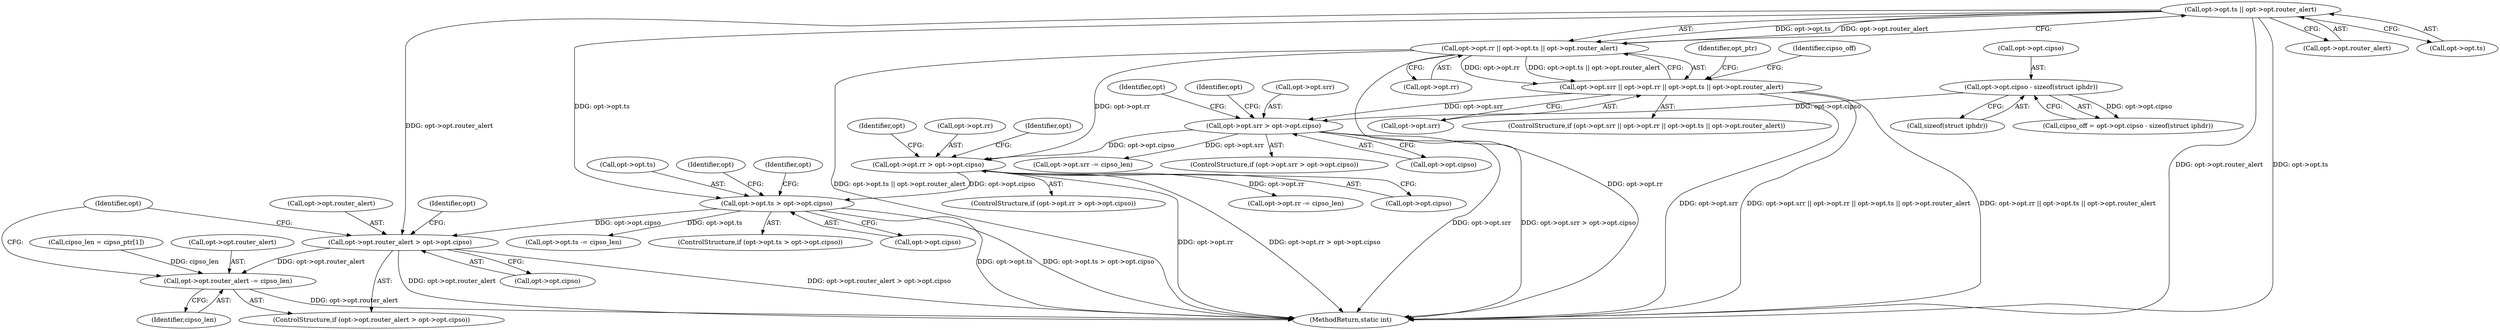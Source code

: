 digraph "0_linux_f6d8bd051c391c1c0458a30b2a7abcd939329259_5@pointer" {
"1000227" [label="(Call,opt->opt.router_alert > opt->opt.cipso)"];
"1000127" [label="(Call,opt->opt.ts || opt->opt.router_alert)"];
"1000208" [label="(Call,opt->opt.ts > opt->opt.cipso)"];
"1000189" [label="(Call,opt->opt.rr > opt->opt.cipso)"];
"1000121" [label="(Call,opt->opt.rr || opt->opt.ts || opt->opt.router_alert)"];
"1000170" [label="(Call,opt->opt.srr > opt->opt.cipso)"];
"1000115" [label="(Call,opt->opt.srr || opt->opt.rr || opt->opt.ts || opt->opt.router_alert)"];
"1000146" [label="(Call,opt->opt.cipso - sizeof(struct iphdr))"];
"1000238" [label="(Call,opt->opt.router_alert -= cipso_len)"];
"1000209" [label="(Call,opt->opt.ts)"];
"1000227" [label="(Call,opt->opt.router_alert > opt->opt.cipso)"];
"1000133" [label="(Call,opt->opt.router_alert)"];
"1000116" [label="(Call,opt->opt.srr)"];
"1000190" [label="(Call,opt->opt.rr)"];
"1000241" [label="(Identifier,opt)"];
"1000192" [label="(Identifier,opt)"];
"1000226" [label="(ControlStructure,if (opt->opt.router_alert > opt->opt.cipso))"];
"1000239" [label="(Call,opt->opt.router_alert)"];
"1000114" [label="(ControlStructure,if (opt->opt.srr || opt->opt.rr || opt->opt.ts || opt->opt.router_alert))"];
"1000128" [label="(Call,opt->opt.ts)"];
"1000200" [label="(Call,opt->opt.rr -= cipso_len)"];
"1000184" [label="(Identifier,opt)"];
"1000195" [label="(Call,opt->opt.cipso)"];
"1000203" [label="(Identifier,opt)"];
"1000152" [label="(Call,sizeof(struct iphdr))"];
"1000115" [label="(Call,opt->opt.srr || opt->opt.rr || opt->opt.ts || opt->opt.router_alert)"];
"1000354" [label="(MethodReturn,static int)"];
"1000164" [label="(Call,cipso_len = cipso_ptr[1])"];
"1000230" [label="(Identifier,opt)"];
"1000337" [label="(Identifier,opt_ptr)"];
"1000219" [label="(Call,opt->opt.ts -= cipso_len)"];
"1000211" [label="(Identifier,opt)"];
"1000171" [label="(Call,opt->opt.srr)"];
"1000145" [label="(Identifier,cipso_off)"];
"1000214" [label="(Call,opt->opt.cipso)"];
"1000127" [label="(Call,opt->opt.ts || opt->opt.router_alert)"];
"1000144" [label="(Call,cipso_off = opt->opt.cipso - sizeof(struct iphdr))"];
"1000248" [label="(Identifier,opt)"];
"1000244" [label="(Identifier,cipso_len)"];
"1000189" [label="(Call,opt->opt.rr > opt->opt.cipso)"];
"1000176" [label="(Call,opt->opt.cipso)"];
"1000233" [label="(Call,opt->opt.cipso)"];
"1000170" [label="(Call,opt->opt.srr > opt->opt.cipso)"];
"1000146" [label="(Call,opt->opt.cipso - sizeof(struct iphdr))"];
"1000121" [label="(Call,opt->opt.rr || opt->opt.ts || opt->opt.router_alert)"];
"1000228" [label="(Call,opt->opt.router_alert)"];
"1000238" [label="(Call,opt->opt.router_alert -= cipso_len)"];
"1000122" [label="(Call,opt->opt.rr)"];
"1000208" [label="(Call,opt->opt.ts > opt->opt.cipso)"];
"1000188" [label="(ControlStructure,if (opt->opt.rr > opt->opt.cipso))"];
"1000147" [label="(Call,opt->opt.cipso)"];
"1000181" [label="(Call,opt->opt.srr -= cipso_len)"];
"1000222" [label="(Identifier,opt)"];
"1000207" [label="(ControlStructure,if (opt->opt.ts > opt->opt.cipso))"];
"1000169" [label="(ControlStructure,if (opt->opt.srr > opt->opt.cipso))"];
"1000227" -> "1000226"  [label="AST: "];
"1000227" -> "1000233"  [label="CFG: "];
"1000228" -> "1000227"  [label="AST: "];
"1000233" -> "1000227"  [label="AST: "];
"1000241" -> "1000227"  [label="CFG: "];
"1000248" -> "1000227"  [label="CFG: "];
"1000227" -> "1000354"  [label="DDG: opt->opt.router_alert > opt->opt.cipso"];
"1000227" -> "1000354"  [label="DDG: opt->opt.router_alert"];
"1000127" -> "1000227"  [label="DDG: opt->opt.router_alert"];
"1000208" -> "1000227"  [label="DDG: opt->opt.cipso"];
"1000227" -> "1000238"  [label="DDG: opt->opt.router_alert"];
"1000127" -> "1000121"  [label="AST: "];
"1000127" -> "1000128"  [label="CFG: "];
"1000127" -> "1000133"  [label="CFG: "];
"1000128" -> "1000127"  [label="AST: "];
"1000133" -> "1000127"  [label="AST: "];
"1000121" -> "1000127"  [label="CFG: "];
"1000127" -> "1000354"  [label="DDG: opt->opt.router_alert"];
"1000127" -> "1000354"  [label="DDG: opt->opt.ts"];
"1000127" -> "1000121"  [label="DDG: opt->opt.ts"];
"1000127" -> "1000121"  [label="DDG: opt->opt.router_alert"];
"1000127" -> "1000208"  [label="DDG: opt->opt.ts"];
"1000208" -> "1000207"  [label="AST: "];
"1000208" -> "1000214"  [label="CFG: "];
"1000209" -> "1000208"  [label="AST: "];
"1000214" -> "1000208"  [label="AST: "];
"1000222" -> "1000208"  [label="CFG: "];
"1000230" -> "1000208"  [label="CFG: "];
"1000208" -> "1000354"  [label="DDG: opt->opt.ts"];
"1000208" -> "1000354"  [label="DDG: opt->opt.ts > opt->opt.cipso"];
"1000189" -> "1000208"  [label="DDG: opt->opt.cipso"];
"1000208" -> "1000219"  [label="DDG: opt->opt.ts"];
"1000189" -> "1000188"  [label="AST: "];
"1000189" -> "1000195"  [label="CFG: "];
"1000190" -> "1000189"  [label="AST: "];
"1000195" -> "1000189"  [label="AST: "];
"1000203" -> "1000189"  [label="CFG: "];
"1000211" -> "1000189"  [label="CFG: "];
"1000189" -> "1000354"  [label="DDG: opt->opt.rr"];
"1000189" -> "1000354"  [label="DDG: opt->opt.rr > opt->opt.cipso"];
"1000121" -> "1000189"  [label="DDG: opt->opt.rr"];
"1000170" -> "1000189"  [label="DDG: opt->opt.cipso"];
"1000189" -> "1000200"  [label="DDG: opt->opt.rr"];
"1000121" -> "1000115"  [label="AST: "];
"1000121" -> "1000122"  [label="CFG: "];
"1000122" -> "1000121"  [label="AST: "];
"1000115" -> "1000121"  [label="CFG: "];
"1000121" -> "1000354"  [label="DDG: opt->opt.ts || opt->opt.router_alert"];
"1000121" -> "1000354"  [label="DDG: opt->opt.rr"];
"1000121" -> "1000115"  [label="DDG: opt->opt.rr"];
"1000121" -> "1000115"  [label="DDG: opt->opt.ts || opt->opt.router_alert"];
"1000170" -> "1000169"  [label="AST: "];
"1000170" -> "1000176"  [label="CFG: "];
"1000171" -> "1000170"  [label="AST: "];
"1000176" -> "1000170"  [label="AST: "];
"1000184" -> "1000170"  [label="CFG: "];
"1000192" -> "1000170"  [label="CFG: "];
"1000170" -> "1000354"  [label="DDG: opt->opt.srr"];
"1000170" -> "1000354"  [label="DDG: opt->opt.srr > opt->opt.cipso"];
"1000115" -> "1000170"  [label="DDG: opt->opt.srr"];
"1000146" -> "1000170"  [label="DDG: opt->opt.cipso"];
"1000170" -> "1000181"  [label="DDG: opt->opt.srr"];
"1000115" -> "1000114"  [label="AST: "];
"1000115" -> "1000116"  [label="CFG: "];
"1000116" -> "1000115"  [label="AST: "];
"1000145" -> "1000115"  [label="CFG: "];
"1000337" -> "1000115"  [label="CFG: "];
"1000115" -> "1000354"  [label="DDG: opt->opt.srr || opt->opt.rr || opt->opt.ts || opt->opt.router_alert"];
"1000115" -> "1000354"  [label="DDG: opt->opt.rr || opt->opt.ts || opt->opt.router_alert"];
"1000115" -> "1000354"  [label="DDG: opt->opt.srr"];
"1000146" -> "1000144"  [label="AST: "];
"1000146" -> "1000152"  [label="CFG: "];
"1000147" -> "1000146"  [label="AST: "];
"1000152" -> "1000146"  [label="AST: "];
"1000144" -> "1000146"  [label="CFG: "];
"1000146" -> "1000144"  [label="DDG: opt->opt.cipso"];
"1000238" -> "1000226"  [label="AST: "];
"1000238" -> "1000244"  [label="CFG: "];
"1000239" -> "1000238"  [label="AST: "];
"1000244" -> "1000238"  [label="AST: "];
"1000248" -> "1000238"  [label="CFG: "];
"1000238" -> "1000354"  [label="DDG: opt->opt.router_alert"];
"1000164" -> "1000238"  [label="DDG: cipso_len"];
}
